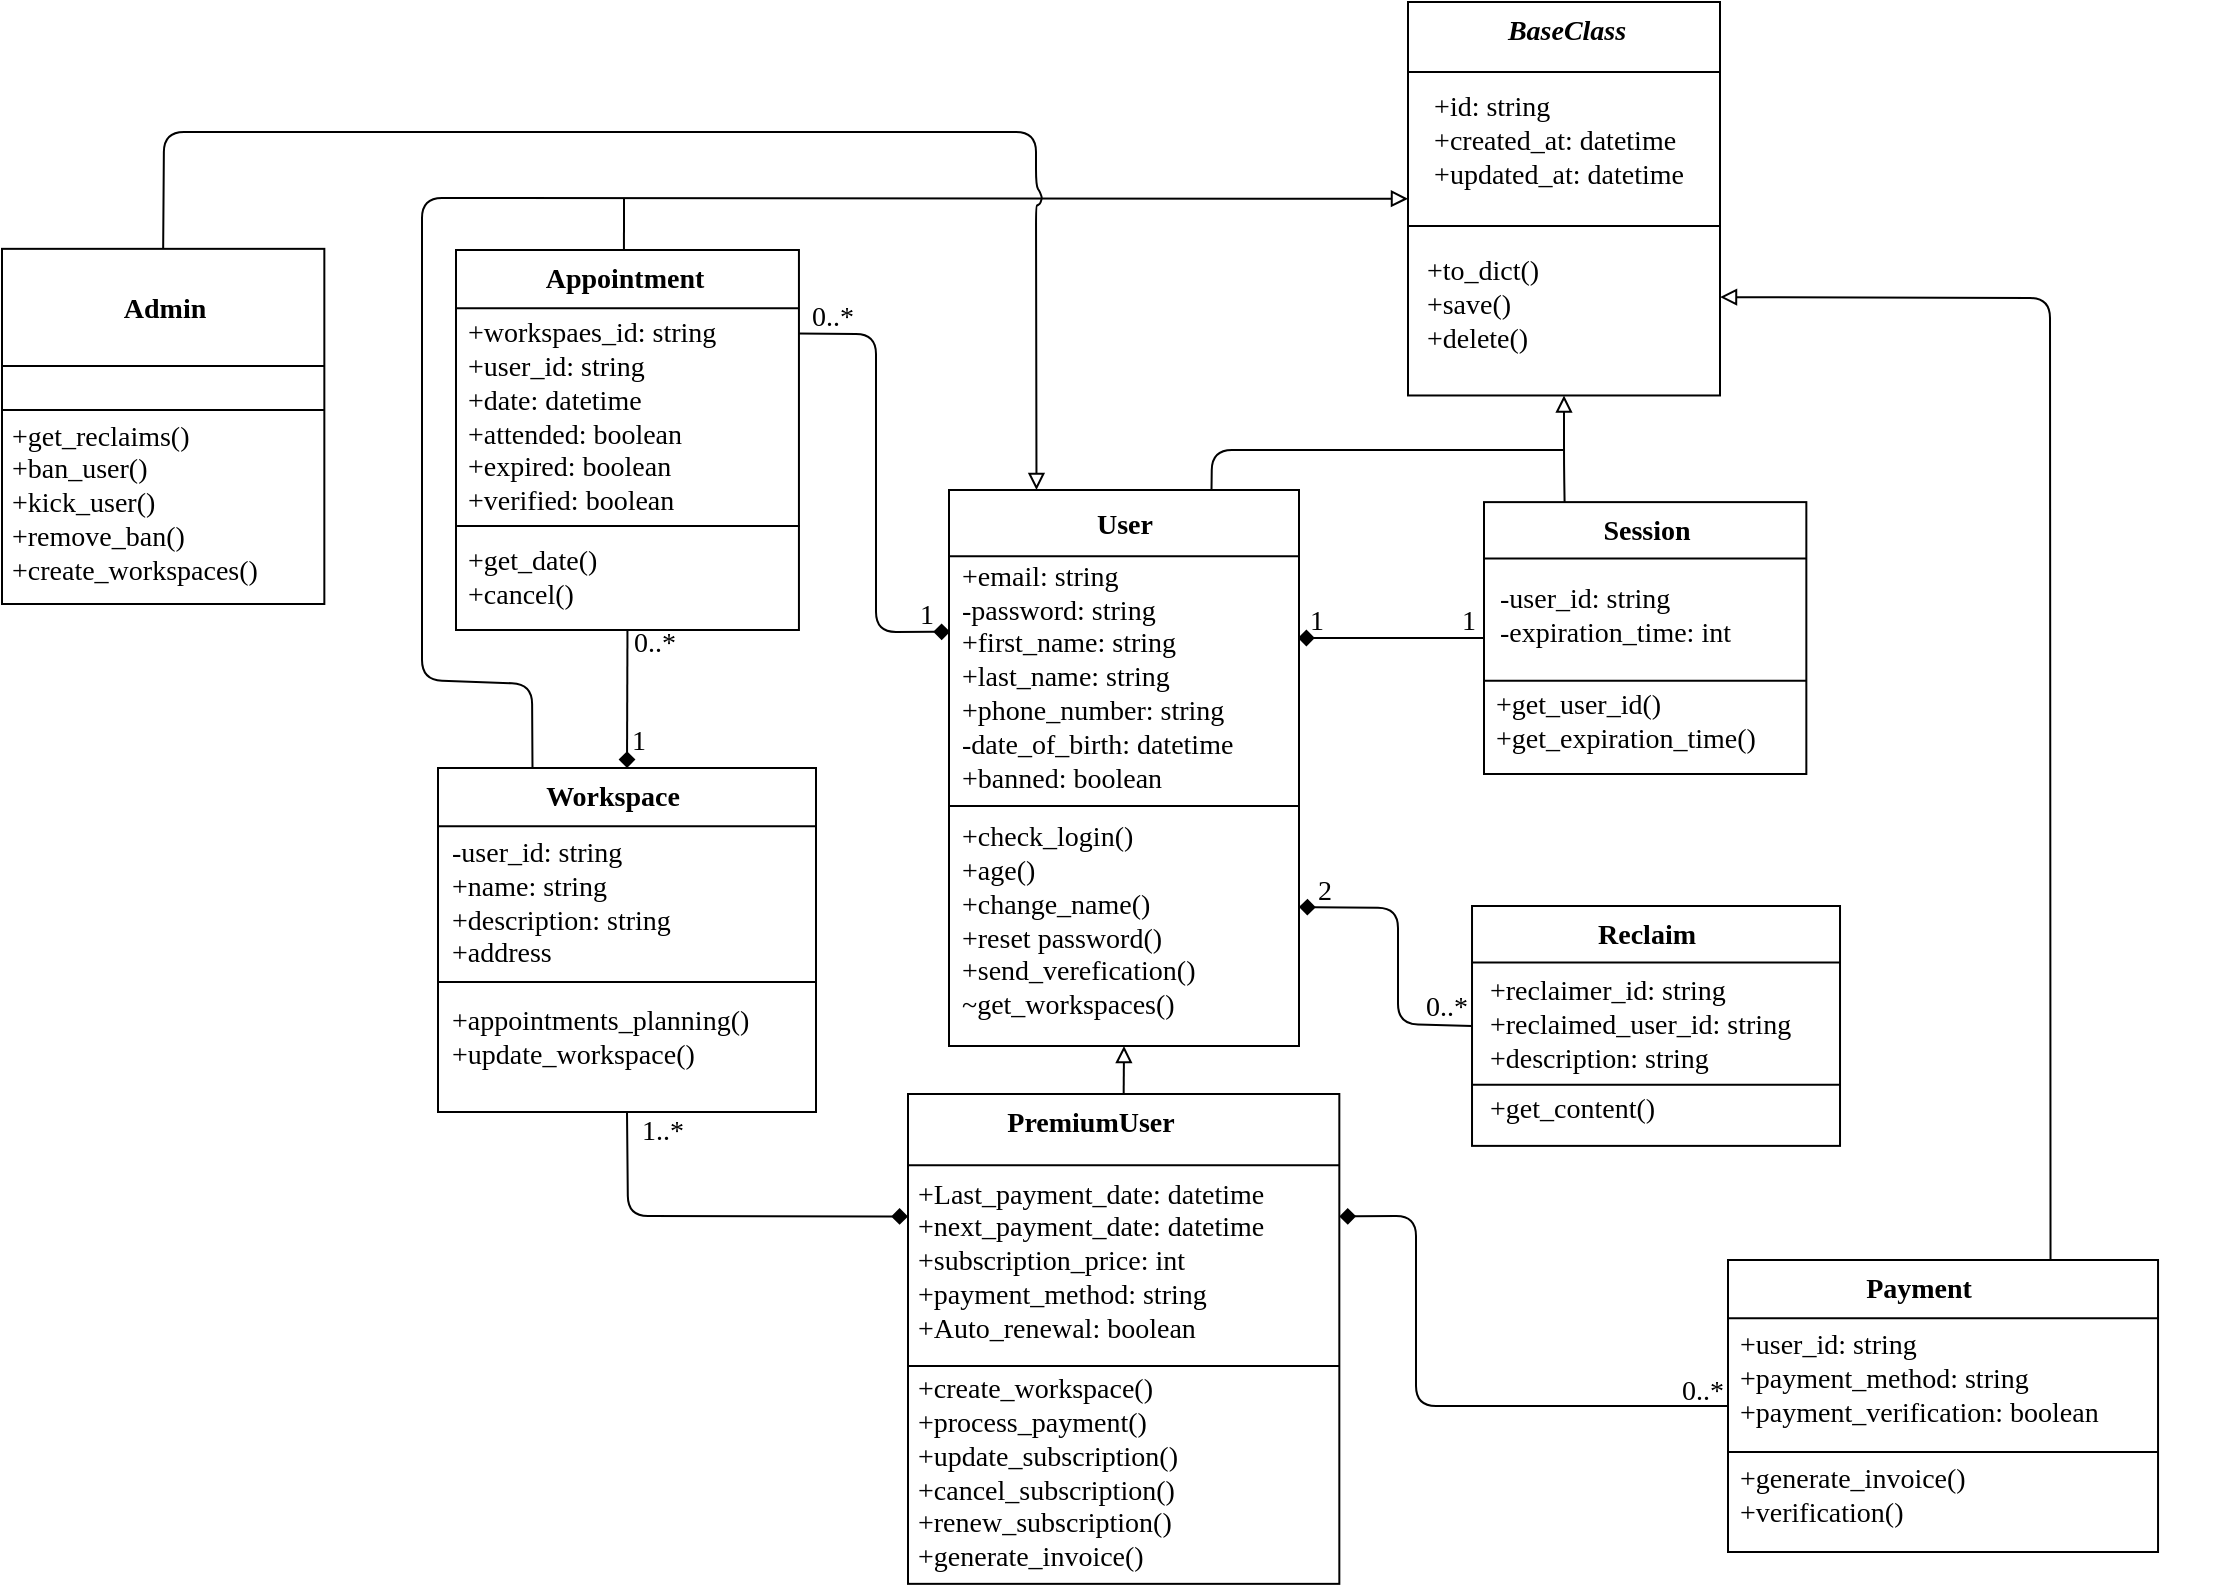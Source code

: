 <mxfile>
    <diagram id="uzlMBGcjstb1vBkUkQ1n" name="Page-1">
        <mxGraphModel dx="13077" dy="2462" grid="0" gridSize="10" guides="1" tooltips="1" connect="1" arrows="1" fold="1" page="1" pageScale="1" pageWidth="1169" pageHeight="827" background="#ffffff" math="0" shadow="0">
            <root>
                <mxCell id="0"/>
                <mxCell id="1" parent="0"/>
                <mxCell id="28" value="" style="group" vertex="1" connectable="0" parent="1">
                    <mxGeometry x="-10959" y="-1640" width="159.5" height="199" as="geometry"/>
                </mxCell>
                <mxCell id="10" value="" style="rounded=0;whiteSpace=wrap;html=1;fillColor=#ffffff;strokeColor=#000000;" vertex="1" parent="28">
                    <mxGeometry width="156" height="196.739" as="geometry"/>
                </mxCell>
                <mxCell id="12" value="" style="endArrow=none;html=1;entryX=1;entryY=0.25;entryDx=0;entryDy=0;exitX=0;exitY=0.25;exitDx=0;exitDy=0;strokeColor=#000000;rounded=0;" edge="1" parent="28">
                    <mxGeometry width="50" height="50" relative="1" as="geometry">
                        <mxPoint y="111.938" as="sourcePoint"/>
                        <mxPoint x="156" y="111.938" as="targetPoint"/>
                    </mxGeometry>
                </mxCell>
                <mxCell id="13" value="" style="endArrow=none;html=1;entryX=1;entryY=0.25;entryDx=0;entryDy=0;exitX=0;exitY=0.25;exitDx=0;exitDy=0;strokeColor=#000000;rounded=0;" edge="1" parent="28">
                    <mxGeometry width="50" height="50" relative="1" as="geometry">
                        <mxPoint y="35.051" as="sourcePoint"/>
                        <mxPoint x="156" y="35.051" as="targetPoint"/>
                    </mxGeometry>
                </mxCell>
                <mxCell id="15" value="&lt;font style=&quot;font-size: 14px;&quot; color=&quot;#000000&quot;&gt;&lt;i&gt;BaseClass&lt;/i&gt;&lt;/font&gt;" style="text;html=1;align=center;verticalAlign=middle;resizable=0;points=[];autosize=1;strokeColor=none;fillColor=none;fontStyle=1;fontFamily=Georgia;" vertex="1" parent="28">
                    <mxGeometry x="32.5" width="92" height="29" as="geometry"/>
                </mxCell>
                <mxCell id="16" value="&lt;div style=&quot;text-align: left; font-size: 14px;&quot;&gt;&lt;span style=&quot;background-color: initial;&quot;&gt;&lt;font style=&quot;font-size: 14px;&quot;&gt;+id: string&lt;/font&gt;&lt;/span&gt;&lt;/div&gt;&lt;div style=&quot;text-align: left; font-size: 14px;&quot;&gt;&lt;span style=&quot;background-color: initial;&quot;&gt;&lt;font style=&quot;font-size: 14px;&quot;&gt;+created_at: datetime&lt;/font&gt;&lt;/span&gt;&lt;/div&gt;&lt;div style=&quot;text-align: left; font-size: 14px;&quot;&gt;&lt;span style=&quot;background-color: initial;&quot;&gt;&lt;font style=&quot;font-size: 14px;&quot;&gt;+updated_at: datetime&lt;/font&gt;&lt;/span&gt;&lt;/div&gt;" style="text;html=1;align=center;verticalAlign=middle;resizable=0;points=[];autosize=1;strokeColor=none;fillColor=none;fontColor=#000000;fontFamily=Georgia;" vertex="1" parent="28">
                    <mxGeometry x="-6" y="39.004" width="161" height="62" as="geometry"/>
                </mxCell>
                <mxCell id="18" value="&lt;div style=&quot;text-align: left; font-size: 14px;&quot;&gt;+to_dict()&lt;br&gt;+save()&lt;/div&gt;&lt;div style=&quot;text-align: left; font-size: 14px;&quot;&gt;+delete()&lt;/div&gt;" style="text;html=1;align=center;verticalAlign=middle;resizable=0;points=[];autosize=1;strokeColor=none;fillColor=none;fontColor=#000000;fontFamily=Georgia;" vertex="1" parent="28">
                    <mxGeometry x="-4" y="120.996" width="82" height="62" as="geometry"/>
                </mxCell>
                <mxCell id="48" value="" style="endArrow=none;html=1;strokeColor=#000000;fontFamily=Georgia;fontSize=14;fontColor=#000000;startArrow=diamond;startFill=1;targetPerimeterSpacing=0;sourcePerimeterSpacing=0;jumpSize=0;endFill=0;entryX=0;entryY=0.5;entryDx=0;entryDy=0;" edge="1" parent="1" target="33">
                    <mxGeometry width="50" height="50" relative="1" as="geometry">
                        <mxPoint x="-11014" y="-1322" as="sourcePoint"/>
                        <mxPoint x="-10922" y="-1326" as="targetPoint"/>
                    </mxGeometry>
                </mxCell>
                <mxCell id="54" value="1" style="edgeLabel;html=1;align=center;verticalAlign=middle;resizable=0;points=[];fontSize=14;fontFamily=Georgia;fontColor=#000000;labelBackgroundColor=none;" vertex="1" connectable="0" parent="48">
                    <mxGeometry x="-0.651" y="1" relative="1" as="geometry">
                        <mxPoint x="-7" y="-7" as="offset"/>
                    </mxGeometry>
                </mxCell>
                <mxCell id="70" value="" style="group" vertex="1" connectable="0" parent="1">
                    <mxGeometry x="-11057" y="-1416" width="176" height="7" as="geometry"/>
                </mxCell>
                <mxCell id="31" value="" style="edgeStyle=none;html=1;fontFamily=Georgia;fontSize=14;fontColor=#000000;strokeColor=#000000;exitX=0.75;exitY=0;exitDx=0;exitDy=0;endArrow=none;endFill=0;" edge="1" parent="70" source="19">
                    <mxGeometry relative="1" as="geometry">
                        <mxPoint x="176" as="targetPoint"/>
                        <Array as="points">
                            <mxPoint/>
                            <mxPoint x="137"/>
                        </Array>
                    </mxGeometry>
                </mxCell>
                <mxCell id="73" value="" style="endArrow=none;html=1;strokeColor=#000000;fontFamily=Georgia;fontSize=14;fontColor=#000000;sourcePerimeterSpacing=0;targetPerimeterSpacing=0;jumpSize=0;endFill=0;startArrow=diamond;startFill=1;entryX=0.996;entryY=0.22;entryDx=0;entryDy=0;entryPerimeter=0;exitX=0.003;exitY=0.255;exitDx=0;exitDy=0;exitPerimeter=0;" edge="1" parent="1" source="19" target="63">
                    <mxGeometry width="50" height="50" relative="1" as="geometry">
                        <mxPoint x="-11190" y="-1325" as="sourcePoint"/>
                        <mxPoint x="-11240" y="-1325" as="targetPoint"/>
                        <Array as="points">
                            <mxPoint x="-11225" y="-1325"/>
                            <mxPoint x="-11225" y="-1474"/>
                        </Array>
                    </mxGeometry>
                </mxCell>
                <mxCell id="74" value="0..*" style="edgeLabel;html=1;align=center;verticalAlign=middle;resizable=0;points=[];fontSize=14;fontFamily=Georgia;fontColor=#000000;labelBackgroundColor=none;" vertex="1" connectable="0" parent="1">
                    <mxGeometry x="-11021.003" y="-1470.004" as="geometry">
                        <mxPoint x="-226" y="-12" as="offset"/>
                    </mxGeometry>
                </mxCell>
                <mxCell id="77" value="1" style="edgeLabel;html=1;align=center;verticalAlign=middle;resizable=0;points=[];fontSize=14;fontFamily=Georgia;fontColor=#000000;labelBackgroundColor=none;" vertex="1" connectable="0" parent="1">
                    <mxGeometry x="-10995.001" y="-1319.003" as="geometry">
                        <mxPoint x="-205" y="-14" as="offset"/>
                    </mxGeometry>
                </mxCell>
                <mxCell id="87" value="" style="group" vertex="1" connectable="0" parent="1">
                    <mxGeometry x="-11435" y="-1516" width="172" height="190" as="geometry"/>
                </mxCell>
                <mxCell id="63" value="" style="rounded=0;whiteSpace=wrap;html=1;fillColor=#ffffff;strokeColor=#000000;container=0;" vertex="1" parent="87">
                    <mxGeometry width="171.47" height="190" as="geometry"/>
                </mxCell>
                <mxCell id="64" value="" style="endArrow=none;html=1;entryX=1;entryY=0.25;entryDx=0;entryDy=0;exitX=0;exitY=0.25;exitDx=0;exitDy=0;strokeColor=#000000;rounded=0;" edge="1" parent="87">
                    <mxGeometry width="50" height="50" relative="1" as="geometry">
                        <mxPoint x="0.532" y="137.944" as="sourcePoint"/>
                        <mxPoint x="172" y="137.944" as="targetPoint"/>
                    </mxGeometry>
                </mxCell>
                <mxCell id="65" value="" style="endArrow=none;html=1;entryX=1;entryY=0.25;entryDx=0;entryDy=0;exitX=0;exitY=0.25;exitDx=0;exitDy=0;strokeColor=#000000;rounded=0;" edge="1" parent="87">
                    <mxGeometry width="50" height="50" relative="1" as="geometry">
                        <mxPoint y="29.089" as="sourcePoint"/>
                        <mxPoint x="171.468" y="29.089" as="targetPoint"/>
                    </mxGeometry>
                </mxCell>
                <mxCell id="66" value="&lt;font color=&quot;#000000&quot;&gt;&lt;span style=&quot;font-size: 14px;&quot;&gt;Appointment&lt;/span&gt;&lt;/font&gt;" style="text;html=1;align=center;verticalAlign=middle;resizable=0;points=[];autosize=1;strokeColor=none;fillColor=none;fontStyle=1;fontFamily=Georgia;container=0;" vertex="1" parent="87">
                    <mxGeometry x="26.75" width="114" height="29" as="geometry"/>
                </mxCell>
                <mxCell id="67" value="&lt;div style=&quot;font-size: 14px;&quot;&gt;+workspaes_id: string&lt;/div&gt;&lt;div style=&quot;font-size: 14px;&quot;&gt;+user_id: string&lt;/div&gt;&lt;div style=&quot;font-size: 14px;&quot;&gt;+date: datetime&lt;/div&gt;&lt;div style=&quot;font-size: 14px;&quot;&gt;+attended: boolean&lt;/div&gt;&lt;div style=&quot;font-size: 14px;&quot;&gt;+expired: boolean&lt;/div&gt;&lt;div style=&quot;font-size: 14px;&quot;&gt;+verified: boolean&lt;/div&gt;" style="text;html=1;align=left;verticalAlign=middle;resizable=0;points=[];autosize=1;strokeColor=none;fillColor=none;fontColor=#000000;fontFamily=Georgia;" vertex="1" parent="87">
                    <mxGeometry x="4.351" y="27.748" width="157" height="113" as="geometry"/>
                </mxCell>
                <mxCell id="68" value="&lt;div style=&quot;font-size: 14px;&quot;&gt;&lt;span style=&quot;background-color: initial;&quot;&gt;+get_date()&lt;/span&gt;&lt;br&gt;&lt;/div&gt;&lt;div style=&quot;font-size: 14px;&quot;&gt;+cancel()&lt;/div&gt;" style="text;html=1;align=left;verticalAlign=middle;resizable=0;points=[];autosize=1;strokeColor=none;fillColor=none;fontColor=#000000;fontFamily=Georgia;container=0;" vertex="1" parent="87">
                    <mxGeometry x="4.351" y="140.746" width="92" height="46" as="geometry"/>
                </mxCell>
                <mxCell id="93" value="1" style="edgeLabel;html=1;align=center;verticalAlign=middle;resizable=0;points=[];fontSize=14;fontFamily=Georgia;fontColor=#000000;labelBackgroundColor=none;" vertex="1" connectable="0" parent="1">
                    <mxGeometry x="-11140.001" y="-1257.003" as="geometry">
                        <mxPoint x="-204" y="-13" as="offset"/>
                    </mxGeometry>
                </mxCell>
                <mxCell id="79" value="" style="rounded=0;whiteSpace=wrap;html=1;fillColor=#ffffff;strokeColor=#000000;container=0;" vertex="1" parent="1">
                    <mxGeometry x="-11444" y="-1257" width="189" height="172" as="geometry"/>
                </mxCell>
                <mxCell id="80" value="" style="endArrow=none;html=1;entryX=1;entryY=0.25;entryDx=0;entryDy=0;exitX=0;exitY=0.25;exitDx=0;exitDy=0;strokeColor=#000000;rounded=0;" edge="1" parent="1">
                    <mxGeometry width="50" height="50" relative="1" as="geometry">
                        <mxPoint x="-11443.498" y="-1149.996" as="sourcePoint"/>
                        <mxPoint x="-11254.5" y="-1149.996" as="targetPoint"/>
                    </mxGeometry>
                </mxCell>
                <mxCell id="81" value="" style="endArrow=none;html=1;entryX=1;entryY=0.25;entryDx=0;entryDy=0;exitX=0;exitY=0.25;exitDx=0;exitDy=0;strokeColor=#000000;rounded=0;" edge="1" parent="1">
                    <mxGeometry width="50" height="50" relative="1" as="geometry">
                        <mxPoint x="-11444" y="-1227.911" as="sourcePoint"/>
                        <mxPoint x="-11255.002" y="-1227.911" as="targetPoint"/>
                    </mxGeometry>
                </mxCell>
                <mxCell id="82" value="&lt;font color=&quot;#000000&quot;&gt;&lt;span style=&quot;font-size: 14px;&quot;&gt;Workspace&lt;/span&gt;&lt;/font&gt;" style="text;html=1;align=center;verticalAlign=middle;resizable=0;points=[];autosize=1;strokeColor=none;fillColor=none;fontStyle=1;fontFamily=Georgia;container=0;" vertex="1" parent="1">
                    <mxGeometry x="-11406.8" y="-1257" width="99" height="29" as="geometry"/>
                </mxCell>
                <mxCell id="83" value="&lt;div style=&quot;font-size: 14px;&quot;&gt;-user_id: string&lt;/div&gt;&lt;div style=&quot;font-size: 14px;&quot;&gt;+name: string&lt;/div&gt;&lt;div style=&quot;font-size: 14px;&quot;&gt;+description: string&lt;br&gt;+address&lt;/div&gt;" style="text;html=1;align=left;verticalAlign=middle;resizable=0;points=[];autosize=1;strokeColor=none;fillColor=none;fontColor=#000000;fontFamily=Georgia;container=0;" vertex="1" parent="1">
                    <mxGeometry x="-11439.204" y="-1228.002" width="141" height="79" as="geometry"/>
                </mxCell>
                <mxCell id="84" value="&lt;div style=&quot;font-size: 14px;&quot;&gt;+appointments_planning()&lt;/div&gt;&lt;div style=&quot;font-size: 14px;&quot;&gt;&lt;span style=&quot;background-color: initial;&quot;&gt;+update_workspace()&lt;/span&gt;&lt;/div&gt;" style="text;html=1;align=left;verticalAlign=middle;resizable=0;points=[];autosize=1;strokeColor=none;fillColor=none;fontColor=#000000;fontFamily=Georgia;container=0;" vertex="1" parent="1">
                    <mxGeometry x="-11439.199" y="-1145.004" width="188" height="46" as="geometry"/>
                </mxCell>
                <mxCell id="125" value="" style="group" vertex="1" connectable="0" parent="1">
                    <mxGeometry x="-11188.5" y="-1396" width="177" height="278" as="geometry"/>
                </mxCell>
                <mxCell id="19" value="" style="rounded=0;whiteSpace=wrap;html=1;fillColor=#ffffff;strokeColor=#000000;container=0;" vertex="1" parent="125">
                    <mxGeometry width="175" height="278" as="geometry"/>
                </mxCell>
                <mxCell id="20" value="" style="endArrow=none;html=1;entryX=1;entryY=0.25;entryDx=0;entryDy=0;exitX=0;exitY=0.25;exitDx=0;exitDy=0;strokeColor=#000000;rounded=0;" edge="1" parent="125">
                    <mxGeometry width="50" height="50" relative="1" as="geometry">
                        <mxPoint y="158.003" as="sourcePoint"/>
                        <mxPoint x="175" y="158.003" as="targetPoint"/>
                    </mxGeometry>
                </mxCell>
                <mxCell id="21" value="" style="endArrow=none;html=1;entryX=1;entryY=0.25;entryDx=0;entryDy=0;exitX=0;exitY=0.25;exitDx=0;exitDy=0;strokeColor=#000000;rounded=0;" edge="1" parent="125">
                    <mxGeometry width="50" height="50" relative="1" as="geometry">
                        <mxPoint y="33.183" as="sourcePoint"/>
                        <mxPoint x="175" y="33.183" as="targetPoint"/>
                    </mxGeometry>
                </mxCell>
                <mxCell id="22" value="&lt;font style=&quot;font-size: 14px;&quot; color=&quot;#000000&quot;&gt;User&lt;/font&gt;" style="text;html=1;align=center;verticalAlign=middle;resizable=0;points=[];autosize=1;strokeColor=none;fillColor=none;fontStyle=1;fontFamily=Georgia;container=0;" vertex="1" parent="125">
                    <mxGeometry x="61.5" y="3.045" width="52" height="29" as="geometry"/>
                </mxCell>
                <mxCell id="24" value="&lt;div style=&quot;font-size: 14px;&quot;&gt;+check_login()&lt;/div&gt;&lt;div style=&quot;font-size: 14px;&quot;&gt;+age()&lt;/div&gt;&lt;div style=&quot;font-size: 14px;&quot;&gt;+change_name()&lt;/div&gt;&lt;div style=&quot;font-size: 14px;&quot;&gt;+reset password()&lt;/div&gt;&lt;div style=&quot;font-size: 14px;&quot;&gt;+send_verefication()&lt;/div&gt;&lt;div style=&quot;font-size: 14px;&quot;&gt;~get_workspaces()&lt;/div&gt;" style="text;html=1;align=left;verticalAlign=middle;resizable=0;points=[];autosize=1;strokeColor=none;fillColor=none;fontColor=#000000;fontFamily=Georgia;container=0;" vertex="1" parent="125">
                    <mxGeometry x="4" y="159.002" width="149" height="113" as="geometry"/>
                </mxCell>
                <mxCell id="23" value="&lt;div style=&quot;font-size: 14px;&quot;&gt;+email: string&lt;/div&gt;&lt;div style=&quot;font-size: 14px;&quot;&gt;-password: string&lt;/div&gt;&lt;div style=&quot;font-size: 14px;&quot;&gt;+first_name: string&lt;/div&gt;&lt;div style=&quot;font-size: 14px;&quot;&gt;+last_name: string&lt;/div&gt;&lt;div style=&quot;font-size: 14px;&quot;&gt;+phone_number: string&lt;/div&gt;&lt;div style=&quot;font-size: 14px;&quot;&gt;-date_of_birth: datetime&lt;/div&gt;&lt;div style=&quot;font-size: 14px;&quot;&gt;+banned: boolean&lt;/div&gt;" style="text;html=1;align=left;verticalAlign=middle;resizable=0;points=[];autosize=1;strokeColor=none;fillColor=none;fontColor=#000000;fontFamily=Georgia;container=0;" vertex="1" parent="125">
                    <mxGeometry x="4" y="28.999" width="173" height="130" as="geometry"/>
                </mxCell>
                <mxCell id="154" value="" style="group" vertex="1" connectable="0" parent="1">
                    <mxGeometry x="-11357" y="-1333.5" width="41" height="29" as="geometry"/>
                </mxCell>
                <mxCell id="88" value="" style="endArrow=none;html=1;strokeColor=#000000;fontFamily=Georgia;fontSize=14;fontColor=#000000;sourcePerimeterSpacing=0;targetPerimeterSpacing=0;jumpSize=0;entryX=0.5;entryY=1;entryDx=0;entryDy=0;exitX=0.5;exitY=0;exitDx=0;exitDy=0;endFill=0;startArrow=diamond;startFill=1;" edge="1" parent="154" source="79" target="63">
                    <mxGeometry width="50" height="50" relative="1" as="geometry">
                        <mxPoint x="-13.3" y="64.5" as="sourcePoint"/>
                        <mxPoint x="36.7" y="14.5" as="targetPoint"/>
                    </mxGeometry>
                </mxCell>
                <mxCell id="153" value="0..*" style="text;html=1;align=center;verticalAlign=middle;resizable=0;points=[];autosize=1;strokeColor=none;fillColor=none;fontSize=14;fontFamily=Georgia;fontColor=#000000;" vertex="1" parent="154">
                    <mxGeometry width="41" height="29" as="geometry"/>
                </mxCell>
                <mxCell id="155" value="" style="endArrow=block;html=1;strokeColor=#000000;fontFamily=Georgia;fontSize=14;fontColor=#000000;sourcePerimeterSpacing=0;targetPerimeterSpacing=0;jumpSize=0;exitX=0.5;exitY=0;exitDx=0;exitDy=0;entryX=0.5;entryY=1;entryDx=0;entryDy=0;startArrow=none;startFill=0;endFill=0;" edge="1" parent="1" source="115" target="19">
                    <mxGeometry width="50" height="50" relative="1" as="geometry">
                        <mxPoint x="-11140" y="-1077" as="sourcePoint"/>
                        <mxPoint x="-11090" y="-1127" as="targetPoint"/>
                    </mxGeometry>
                </mxCell>
                <mxCell id="142" value="" style="group" vertex="1" connectable="0" parent="1">
                    <mxGeometry x="-11209" y="-1094" width="218" height="247" as="geometry"/>
                </mxCell>
                <mxCell id="115" value="" style="rounded=0;whiteSpace=wrap;html=1;fillColor=#ffffff;strokeColor=#000000;container=0;" vertex="1" parent="142">
                    <mxGeometry width="215.664" height="244.924" as="geometry"/>
                </mxCell>
                <mxCell id="116" value="" style="endArrow=none;html=1;entryX=1;entryY=0.25;entryDx=0;entryDy=0;exitX=0;exitY=0.25;exitDx=0;exitDy=0;strokeColor=#000000;rounded=0;" edge="1" parent="142">
                    <mxGeometry width="50" height="50" relative="1" as="geometry">
                        <mxPoint x="0.002" y="135.951" as="sourcePoint"/>
                        <mxPoint x="215.667" y="135.951" as="targetPoint"/>
                    </mxGeometry>
                </mxCell>
                <mxCell id="117" value="" style="endArrow=none;html=1;entryX=1;entryY=0.25;entryDx=0;entryDy=0;exitX=0;exitY=0.25;exitDx=0;exitDy=0;strokeColor=#000000;rounded=0;" edge="1" parent="142">
                    <mxGeometry width="50" height="50" relative="1" as="geometry">
                        <mxPoint y="35.642" as="sourcePoint"/>
                        <mxPoint x="215.664" y="35.642" as="targetPoint"/>
                    </mxGeometry>
                </mxCell>
                <mxCell id="118" value="&lt;font color=&quot;#000000&quot;&gt;&lt;span style=&quot;font-size: 14px;&quot;&gt;PremiumUser&lt;/span&gt;&lt;/font&gt;" style="text;html=1;align=center;verticalAlign=middle;resizable=0;points=[];autosize=1;strokeColor=none;fillColor=none;fontStyle=1;fontFamily=Georgia;container=0;" vertex="1" parent="142">
                    <mxGeometry x="31.038" width="120" height="29" as="geometry"/>
                </mxCell>
                <mxCell id="119" value="&lt;div style=&quot;font-size: 14px;&quot;&gt;+Last_payment_date: datetime&lt;/div&gt;&lt;div style=&quot;font-size: 14px;&quot;&gt;+next_payment_date: datetime&lt;/div&gt;&lt;div style=&quot;font-size: 14px;&quot;&gt;+subscription_price: int&lt;/div&gt;&lt;div style=&quot;font-size: 14px;&quot;&gt;+payment_method: string&lt;/div&gt;&lt;div style=&quot;font-size: 14px;&quot;&gt;+Auto_renewal: boolean&lt;/div&gt;" style="text;html=1;align=left;verticalAlign=middle;resizable=0;points=[];autosize=1;strokeColor=none;fillColor=none;fontColor=#000000;fontFamily=Georgia;container=0;" vertex="1" parent="142">
                    <mxGeometry x="2.996" y="36.325" width="215" height="96" as="geometry"/>
                </mxCell>
                <mxCell id="120" value="&lt;div style=&quot;font-size: 14px;&quot;&gt;+create_workspace()&lt;/div&gt;&lt;div style=&quot;font-size: 14px;&quot;&gt;+process_payment()&lt;/div&gt;&lt;div style=&quot;font-size: 14px;&quot;&gt;+update_subscription()&lt;br&gt;+cancel_subscription()&lt;/div&gt;&lt;div style=&quot;font-size: 14px;&quot;&gt;+renew_subscription()&lt;br&gt;+generate_invoice()&lt;/div&gt;" style="text;html=1;align=left;verticalAlign=middle;resizable=0;points=[];autosize=1;strokeColor=none;fillColor=none;fontColor=#000000;fontFamily=Georgia;container=0;" vertex="1" parent="142">
                    <mxGeometry x="2.998" y="133.997" width="166" height="113" as="geometry"/>
                </mxCell>
                <mxCell id="147" value="" style="endArrow=none;html=1;strokeColor=#000000;fontFamily=Georgia;fontSize=14;fontColor=#000000;sourcePerimeterSpacing=0;targetPerimeterSpacing=0;jumpSize=0;endFill=0;startArrow=diamond;startFill=1;entryX=0;entryY=0.5;entryDx=0;entryDy=0;exitX=1;exitY=0.25;exitDx=0;exitDy=0;" edge="1" parent="1" source="115" target="132">
                    <mxGeometry width="50" height="50" relative="1" as="geometry">
                        <mxPoint x="-10993" y="-1024" as="sourcePoint"/>
                        <mxPoint x="-10933" y="-1024" as="targetPoint"/>
                        <Array as="points">
                            <mxPoint x="-10955" y="-1033"/>
                            <mxPoint x="-10955" y="-938"/>
                        </Array>
                    </mxGeometry>
                </mxCell>
                <mxCell id="160" value="" style="group" vertex="1" connectable="0" parent="1">
                    <mxGeometry x="-10833" y="-1011" width="285" height="146" as="geometry"/>
                </mxCell>
                <mxCell id="145" value="" style="group" vertex="1" connectable="0" parent="160">
                    <mxGeometry x="34" width="251" height="146" as="geometry"/>
                </mxCell>
                <mxCell id="132" value="" style="rounded=0;whiteSpace=wrap;html=1;fillColor=#ffffff;strokeColor=#000000;container=0;" vertex="1" parent="145">
                    <mxGeometry x="2.069e-12" width="215.02" height="146" as="geometry"/>
                </mxCell>
                <mxCell id="133" value="" style="endArrow=none;html=1;entryX=1;entryY=0.25;entryDx=0;entryDy=0;exitX=0;exitY=0.25;exitDx=0;exitDy=0;strokeColor=#000000;rounded=0;" edge="1" parent="145">
                    <mxGeometry width="50" height="50" relative="1" as="geometry">
                        <mxPoint x="0.002" y="95.994" as="sourcePoint"/>
                        <mxPoint x="215.02" y="95.994" as="targetPoint"/>
                    </mxGeometry>
                </mxCell>
                <mxCell id="134" value="" style="endArrow=none;html=1;entryX=1;entryY=0.25;entryDx=0;entryDy=0;exitX=0;exitY=0.25;exitDx=0;exitDy=0;strokeColor=#000000;rounded=0;" edge="1" parent="145">
                    <mxGeometry width="50" height="50" relative="1" as="geometry">
                        <mxPoint y="29.089" as="sourcePoint"/>
                        <mxPoint x="215.017" y="29.089" as="targetPoint"/>
                    </mxGeometry>
                </mxCell>
                <mxCell id="135" value="&lt;font color=&quot;#000000&quot;&gt;&lt;span style=&quot;font-size: 14px;&quot;&gt;Payment&lt;/span&gt;&lt;/font&gt;" style="text;html=1;align=center;verticalAlign=middle;resizable=0;points=[];autosize=1;strokeColor=none;fillColor=none;fontStyle=1;fontFamily=Georgia;container=0;" vertex="1" parent="145">
                    <mxGeometry x="54.836" width="81" height="29" as="geometry"/>
                </mxCell>
                <mxCell id="136" value="&lt;div style=&quot;font-size: 14px;&quot;&gt;+user_id: string&lt;/div&gt;&lt;div style=&quot;font-size: 14px;&quot;&gt;+payment_method: string&lt;/div&gt;&lt;div style=&quot;font-size: 14px;&quot;&gt;+payment_verification: boolean&lt;/div&gt;" style="text;html=1;align=left;verticalAlign=middle;resizable=0;points=[];autosize=1;strokeColor=none;fillColor=none;fontColor=#000000;fontFamily=Georgia;container=0;" vertex="1" parent="145">
                    <mxGeometry x="4.125" y="28.998" width="217" height="62" as="geometry"/>
                </mxCell>
                <mxCell id="137" value="&lt;div style=&quot;font-size: 14px;&quot;&gt;+generate_invoice()&lt;/div&gt;&lt;div style=&quot;font-size: 14px;&quot;&gt;+verification()&lt;/div&gt;" style="text;html=1;align=left;verticalAlign=middle;resizable=0;points=[];autosize=1;strokeColor=none;fillColor=none;fontColor=#000000;fontFamily=Georgia;container=0;" vertex="1" parent="145">
                    <mxGeometry x="4.131" y="94.996" width="144" height="46" as="geometry"/>
                </mxCell>
                <mxCell id="158" value="0..*" style="text;html=1;align=center;verticalAlign=middle;resizable=0;points=[];autosize=1;strokeColor=none;fillColor=none;fontSize=14;fontFamily=Georgia;fontColor=#000000;" vertex="1" parent="160">
                    <mxGeometry y="51" width="41" height="29" as="geometry"/>
                </mxCell>
                <mxCell id="161" value="" style="endArrow=none;html=1;strokeColor=#000000;fontFamily=Georgia;fontSize=14;fontColor=#000000;sourcePerimeterSpacing=0;targetPerimeterSpacing=0;jumpSize=0;entryX=0.5;entryY=1;entryDx=0;entryDy=0;exitX=0;exitY=0.25;exitDx=0;exitDy=0;endFill=0;startArrow=diamond;startFill=1;" edge="1" parent="1" source="115" target="79">
                    <mxGeometry width="50" height="50" relative="1" as="geometry">
                        <mxPoint x="-11112" y="-1065" as="sourcePoint"/>
                        <mxPoint x="-11336" y="-1012" as="targetPoint"/>
                        <Array as="points">
                            <mxPoint x="-11349" y="-1033"/>
                        </Array>
                    </mxGeometry>
                </mxCell>
                <mxCell id="162" value="1..*" style="text;html=1;align=center;verticalAlign=middle;resizable=0;points=[];autosize=1;strokeColor=none;fillColor=none;fontSize=14;fontFamily=Georgia;fontColor=#000000;" vertex="1" parent="1">
                    <mxGeometry x="-11351" y="-1090" width="38" height="29" as="geometry"/>
                </mxCell>
                <mxCell id="163" value="" style="endArrow=block;html=1;strokeColor=#000000;fontFamily=Georgia;fontSize=14;fontColor=#000000;sourcePerimeterSpacing=0;targetPerimeterSpacing=0;jumpSize=0;entryX=1;entryY=0.75;entryDx=0;entryDy=0;endFill=0;exitX=0.75;exitY=0;exitDx=0;exitDy=0;" edge="1" parent="1" source="132" target="10">
                    <mxGeometry width="50" height="50" relative="1" as="geometry">
                        <mxPoint x="-10675" y="-1484" as="sourcePoint"/>
                        <mxPoint x="-10625" y="-1534" as="targetPoint"/>
                        <Array as="points">
                            <mxPoint x="-10638" y="-1492"/>
                        </Array>
                    </mxGeometry>
                </mxCell>
                <mxCell id="166" value="" style="rounded=0;whiteSpace=wrap;html=1;fillColor=#ffffff;strokeColor=#000000;container=0;" vertex="1" parent="1">
                    <mxGeometry x="-11662" y="-1516.58" width="161.17" height="177.58" as="geometry"/>
                </mxCell>
                <mxCell id="167" value="" style="endArrow=none;html=1;entryX=1;entryY=0.25;entryDx=0;entryDy=0;exitX=0;exitY=0.25;exitDx=0;exitDy=0;strokeColor=#000000;rounded=0;" edge="1" parent="1">
                    <mxGeometry width="50" height="50" relative="1" as="geometry">
                        <mxPoint x="-11662.003" y="-1436.001" as="sourcePoint"/>
                        <mxPoint x="-11500.832" y="-1436.001" as="targetPoint"/>
                    </mxGeometry>
                </mxCell>
                <mxCell id="168" value="" style="endArrow=none;html=1;entryX=1;entryY=0.25;entryDx=0;entryDy=0;exitX=0;exitY=0.25;exitDx=0;exitDy=0;strokeColor=#000000;rounded=0;" edge="1" parent="1">
                    <mxGeometry width="50" height="50" relative="1" as="geometry">
                        <mxPoint x="-11662.003" y="-1457.998" as="sourcePoint"/>
                        <mxPoint x="-11500.832" y="-1457.998" as="targetPoint"/>
                    </mxGeometry>
                </mxCell>
                <mxCell id="169" value="&lt;font color=&quot;#000000&quot;&gt;&lt;span style=&quot;font-size: 14px;&quot;&gt;Admin&lt;/span&gt;&lt;/font&gt;" style="text;html=1;align=center;verticalAlign=middle;resizable=0;points=[];autosize=1;strokeColor=none;fillColor=none;fontStyle=1;fontFamily=Georgia;container=0;" vertex="1" parent="1">
                    <mxGeometry x="-11614.92" y="-1500.003" width="67" height="29" as="geometry"/>
                </mxCell>
                <mxCell id="171" value="&lt;div style=&quot;font-size: 14px;&quot;&gt;+get_reclaims()&lt;br&gt;+ban_user()&lt;/div&gt;&lt;div style=&quot;font-size: 14px;&quot;&gt;+kick_user()&lt;/div&gt;&lt;div style=&quot;font-size: 14px;&quot;&gt;+remove_ban()&lt;/div&gt;&lt;div style=&quot;font-size: 14px;&quot;&gt;+create_workspaces()&lt;/div&gt;" style="text;html=1;align=left;verticalAlign=middle;resizable=0;points=[];autosize=1;strokeColor=none;fillColor=none;fontColor=#000000;fontFamily=Georgia;" vertex="1" parent="1">
                    <mxGeometry x="-11658.913" y="-1437.004" width="155" height="96" as="geometry"/>
                </mxCell>
                <mxCell id="183" value="" style="group" vertex="1" connectable="0" parent="1">
                    <mxGeometry x="-11452" y="-1542" width="101" height="243" as="geometry"/>
                </mxCell>
                <mxCell id="121" value="" style="endArrow=block;html=1;strokeColor=#000000;fontFamily=Georgia;fontSize=14;fontColor=#000000;sourcePerimeterSpacing=0;targetPerimeterSpacing=0;jumpSize=0;endFill=0;exitX=0.25;exitY=0;exitDx=0;exitDy=0;entryX=0;entryY=0.5;entryDx=0;entryDy=0;" edge="1" parent="183" source="79" target="10">
                    <mxGeometry width="50" height="50" relative="1" as="geometry">
                        <mxPoint y="260" as="sourcePoint"/>
                        <mxPoint x="493" y="8" as="targetPoint"/>
                        <Array as="points">
                            <mxPoint x="55" y="243"/>
                            <mxPoint y="241"/>
                            <mxPoint/>
                        </Array>
                    </mxGeometry>
                </mxCell>
                <mxCell id="122" value="" style="endArrow=none;html=1;strokeColor=#000000;fontFamily=Georgia;fontSize=14;fontColor=#000000;sourcePerimeterSpacing=0;targetPerimeterSpacing=0;jumpSize=0;exitX=0.502;exitY=0;exitDx=0;exitDy=0;exitPerimeter=0;" edge="1" parent="183" source="66">
                    <mxGeometry width="50" height="50" relative="1" as="geometry">
                        <mxPoint x="281" y="83" as="sourcePoint"/>
                        <mxPoint x="101" as="targetPoint"/>
                    </mxGeometry>
                </mxCell>
                <mxCell id="185" value="" style="group" vertex="1" connectable="0" parent="1">
                    <mxGeometry x="-10926.994" y="-1188" width="195.941" height="119.94" as="geometry"/>
                </mxCell>
                <mxCell id="176" value="" style="rounded=0;whiteSpace=wrap;html=1;fillColor=#ffffff;strokeColor=#000000;container=0;" vertex="1" parent="185">
                    <mxGeometry x="0.004" width="184" height="119.94" as="geometry"/>
                </mxCell>
                <mxCell id="177" value="" style="endArrow=none;html=1;entryX=1;entryY=0.25;entryDx=0;entryDy=0;exitX=0;exitY=0.25;exitDx=0;exitDy=0;strokeColor=#000000;rounded=0;" edge="1" parent="185">
                    <mxGeometry width="50" height="50" relative="1" as="geometry">
                        <mxPoint y="89.356" as="sourcePoint"/>
                        <mxPoint x="184.004" y="89.356" as="targetPoint"/>
                    </mxGeometry>
                </mxCell>
                <mxCell id="178" value="" style="endArrow=none;html=1;entryX=1;entryY=0.25;entryDx=0;entryDy=0;exitX=0;exitY=0.25;exitDx=0;exitDy=0;strokeColor=#000000;rounded=0;" edge="1" parent="185">
                    <mxGeometry width="50" height="50" relative="1" as="geometry">
                        <mxPoint y="28.244" as="sourcePoint"/>
                        <mxPoint x="184.004" y="28.244" as="targetPoint"/>
                    </mxGeometry>
                </mxCell>
                <mxCell id="179" value="&lt;font color=&quot;#000000&quot;&gt;&lt;span style=&quot;font-size: 14px;&quot;&gt;Reclaim&lt;/span&gt;&lt;/font&gt;" style="text;html=1;align=center;verticalAlign=middle;resizable=0;points=[];autosize=1;strokeColor=none;fillColor=none;fontStyle=1;fontFamily=Georgia;container=0;" vertex="1" parent="185">
                    <mxGeometry x="48.046" width="77" height="29" as="geometry"/>
                </mxCell>
                <mxCell id="180" value="&lt;div style=&quot;font-size: 14px;&quot;&gt;+reclaimer_id: string&lt;/div&gt;&lt;div style=&quot;font-size: 14px;&quot;&gt;+reclaimed_user_id: string&lt;/div&gt;&lt;div style=&quot;font-size: 14px;&quot;&gt;+description: string&lt;/div&gt;" style="text;html=1;align=left;verticalAlign=middle;resizable=0;points=[];autosize=1;strokeColor=none;fillColor=none;fontColor=#000000;fontFamily=Georgia;container=0;" vertex="1" parent="185">
                    <mxGeometry x="6.941" y="29.002" width="189" height="62" as="geometry"/>
                </mxCell>
                <mxCell id="181" value="&lt;div style=&quot;font-size: 14px;&quot;&gt;+get_content()&lt;/div&gt;" style="text;html=1;align=left;verticalAlign=middle;resizable=0;points=[];autosize=1;strokeColor=none;fillColor=none;fontColor=#000000;fontFamily=Georgia;container=0;" vertex="1" parent="185">
                    <mxGeometry x="6.941" y="87.936" width="112" height="29" as="geometry"/>
                </mxCell>
                <mxCell id="47" value="" style="edgeStyle=none;html=1;fontFamily=Georgia;fontSize=14;fontColor=#000000;strokeColor=#000000;exitX=0.25;exitY=0;exitDx=0;exitDy=0;endArrow=block;endFill=0;entryX=0.5;entryY=1;entryDx=0;entryDy=0;" edge="1" parent="1" source="33" target="10">
                    <mxGeometry relative="1" as="geometry">
                        <mxPoint x="-10999.75" y="-1381" as="sourcePoint"/>
                        <mxPoint x="-10863" y="-1443.261" as="targetPoint"/>
                        <Array as="points">
                            <mxPoint x="-10881" y="-1409"/>
                        </Array>
                    </mxGeometry>
                </mxCell>
                <mxCell id="186" value="" style="group" vertex="1" connectable="0" parent="1">
                    <mxGeometry x="-10928.996" y="-1389.94" width="177.996" height="135.94" as="geometry"/>
                </mxCell>
                <mxCell id="59" value="1" style="edgeLabel;html=1;align=center;verticalAlign=middle;resizable=0;points=[];fontSize=14;fontFamily=Georgia;fontColor=#000000;labelBackgroundColor=none;" vertex="1" connectable="0" parent="186">
                    <mxGeometry x="5" y="56.946" as="geometry">
                        <mxPoint x="-5" y="3" as="offset"/>
                    </mxGeometry>
                </mxCell>
                <mxCell id="33" value="" style="rounded=0;whiteSpace=wrap;html=1;fillColor=#ffffff;strokeColor=#000000;container=0;" vertex="1" parent="186">
                    <mxGeometry x="7.996" width="161.17" height="135.94" as="geometry"/>
                </mxCell>
                <mxCell id="34" value="" style="endArrow=none;html=1;entryX=1;entryY=0.25;entryDx=0;entryDy=0;exitX=0;exitY=0.25;exitDx=0;exitDy=0;strokeColor=#000000;rounded=0;" edge="1" parent="186">
                    <mxGeometry width="50" height="50" relative="1" as="geometry">
                        <mxPoint x="7.996" y="89.356" as="sourcePoint"/>
                        <mxPoint x="169.165" y="89.356" as="targetPoint"/>
                    </mxGeometry>
                </mxCell>
                <mxCell id="35" value="" style="endArrow=none;html=1;entryX=1;entryY=0.25;entryDx=0;entryDy=0;exitX=0;exitY=0.25;exitDx=0;exitDy=0;strokeColor=#000000;rounded=0;" edge="1" parent="186">
                    <mxGeometry width="50" height="50" relative="1" as="geometry">
                        <mxPoint x="7.996" y="28.244" as="sourcePoint"/>
                        <mxPoint x="169.165" y="28.244" as="targetPoint"/>
                    </mxGeometry>
                </mxCell>
                <mxCell id="36" value="&lt;font color=&quot;#000000&quot;&gt;&lt;span style=&quot;font-size: 14px;&quot;&gt;Session&lt;/span&gt;&lt;/font&gt;" style="text;html=1;align=center;verticalAlign=middle;resizable=0;points=[];autosize=1;strokeColor=none;fillColor=none;fontStyle=1;fontFamily=Georgia;container=0;" vertex="1" parent="186">
                    <mxGeometry x="52.08" width="73" height="29" as="geometry"/>
                </mxCell>
                <mxCell id="37" value="&lt;div style=&quot;font-size: 14px;&quot;&gt;-user_id: string&lt;/div&gt;&lt;div style=&quot;font-size: 14px;&quot;&gt;&lt;/div&gt;&lt;span style=&quot;font-size: 14px;&quot;&gt;-expiration_time: int&lt;/span&gt;" style="text;html=1;align=left;verticalAlign=middle;resizable=0;points=[];autosize=1;strokeColor=none;fillColor=none;fontColor=#000000;fontFamily=Georgia;container=0;" vertex="1" parent="186">
                    <mxGeometry x="14.076" y="33.942" width="149" height="46" as="geometry"/>
                </mxCell>
                <mxCell id="41" value="&lt;div style=&quot;font-size: 14px;&quot;&gt;+get_user_id()&lt;/div&gt;&lt;div style=&quot;font-size: 14px;&quot;&gt;+get_expiration_time()&lt;/div&gt;" style="text;html=1;align=left;verticalAlign=middle;resizable=0;points=[];autosize=1;strokeColor=none;fillColor=none;fontColor=#000000;fontFamily=Georgia;container=0;" vertex="1" parent="186">
                    <mxGeometry x="11.996" y="86.936" width="166" height="46" as="geometry"/>
                </mxCell>
                <mxCell id="188" value="" style="endArrow=none;html=1;strokeColor=#000000;fontFamily=Georgia;fontSize=14;fontColor=#000000;sourcePerimeterSpacing=0;targetPerimeterSpacing=0;jumpSize=0;exitX=1;exitY=0.75;exitDx=0;exitDy=0;entryX=0;entryY=0.5;entryDx=0;entryDy=0;endFill=0;startArrow=diamond;startFill=1;" edge="1" parent="1" source="19" target="176">
                    <mxGeometry width="50" height="50" relative="1" as="geometry">
                        <mxPoint x="-10976.99" y="-1079" as="sourcePoint"/>
                        <mxPoint x="-10926.99" y="-1129" as="targetPoint"/>
                        <Array as="points">
                            <mxPoint x="-10964" y="-1187"/>
                            <mxPoint x="-10964" y="-1129"/>
                        </Array>
                    </mxGeometry>
                </mxCell>
                <mxCell id="189" value="0..*" style="text;html=1;align=center;verticalAlign=middle;resizable=0;points=[];autosize=1;strokeColor=none;fillColor=none;fontSize=14;fontFamily=Georgia;fontColor=#000000;" vertex="1" parent="1">
                    <mxGeometry x="-10961" y="-1152" width="41" height="29" as="geometry"/>
                </mxCell>
                <mxCell id="191" value="2" style="text;html=1;align=center;verticalAlign=middle;resizable=0;points=[];autosize=1;strokeColor=none;fillColor=none;fontSize=14;fontFamily=Georgia;fontColor=#000000;" vertex="1" parent="1">
                    <mxGeometry x="-11014" y="-1210" width="26" height="29" as="geometry"/>
                </mxCell>
                <mxCell id="192" value="" style="endArrow=block;html=1;strokeColor=#000000;fontFamily=Georgia;fontSize=14;fontColor=#000000;sourcePerimeterSpacing=0;targetPerimeterSpacing=0;jumpSize=0;entryX=0.25;entryY=0;entryDx=0;entryDy=0;exitX=0.5;exitY=0;exitDx=0;exitDy=0;endFill=0;" edge="1" parent="1" source="166" target="19">
                    <mxGeometry width="50" height="50" relative="1" as="geometry">
                        <mxPoint x="-11556" y="-1594" as="sourcePoint"/>
                        <mxPoint x="-11197" y="-1404" as="targetPoint"/>
                        <Array as="points">
                            <mxPoint x="-11581" y="-1575"/>
                            <mxPoint x="-11145" y="-1575"/>
                            <mxPoint x="-11145" y="-1548"/>
                            <mxPoint x="-11143" y="-1545"/>
                            <mxPoint x="-11142" y="-1542"/>
                            <mxPoint x="-11143" y="-1539"/>
                            <mxPoint x="-11145" y="-1538"/>
                        </Array>
                    </mxGeometry>
                </mxCell>
            </root>
        </mxGraphModel>
    </diagram>
</mxfile>
